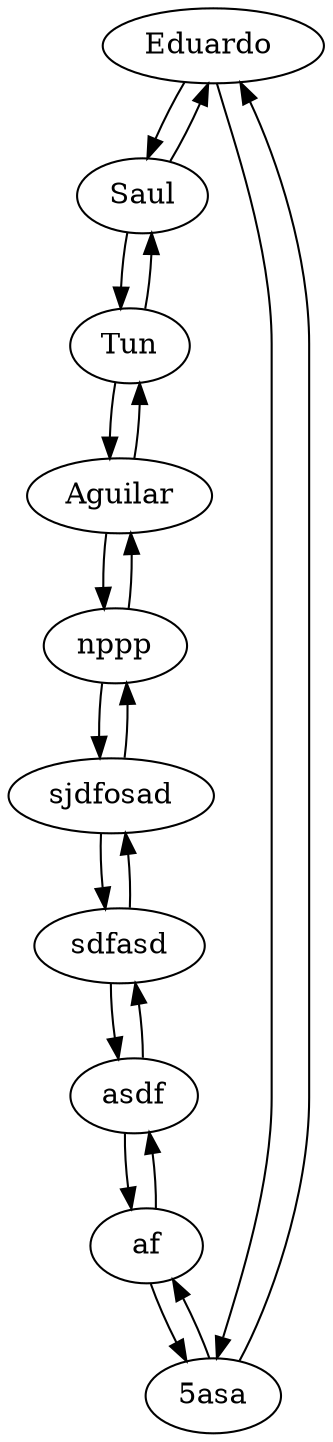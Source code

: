 digraph CircularList {
1087871[fillcolor=seashell2,label="Eduardo "];
1087871->1087867
1087867->1087871
1087867[fillcolor=seashell2,label="Saul"];
1087867->1087879
1087879->1087867
1087879[fillcolor=seashell2,label="Tun"];
1087879->1087885
1087885->1087879
1087885[fillcolor=seashell2,label="Aguilar"];
1087885->1087887
1087887->1087885
1087887[fillcolor=seashell2,label="nppp"];
1087887->1087891
1087891->1087887
1087891[fillcolor=seashell2,label="sjdfosad"];
1087891->1087893
1087893->1087891
1087893[fillcolor=seashell2,label="sdfasd"];
1087893->1087897
1087897->1087893
1087897[fillcolor=seashell2,label="asdf"];
1087897->1087901
1087901->1087897
1087901[fillcolor=seashell2,label="af"];
1087901->1087907
1087907->1087901
1087907[fillcolor=seashell2,label="5asa"];
1087907->1087871
1087871->1087907
}